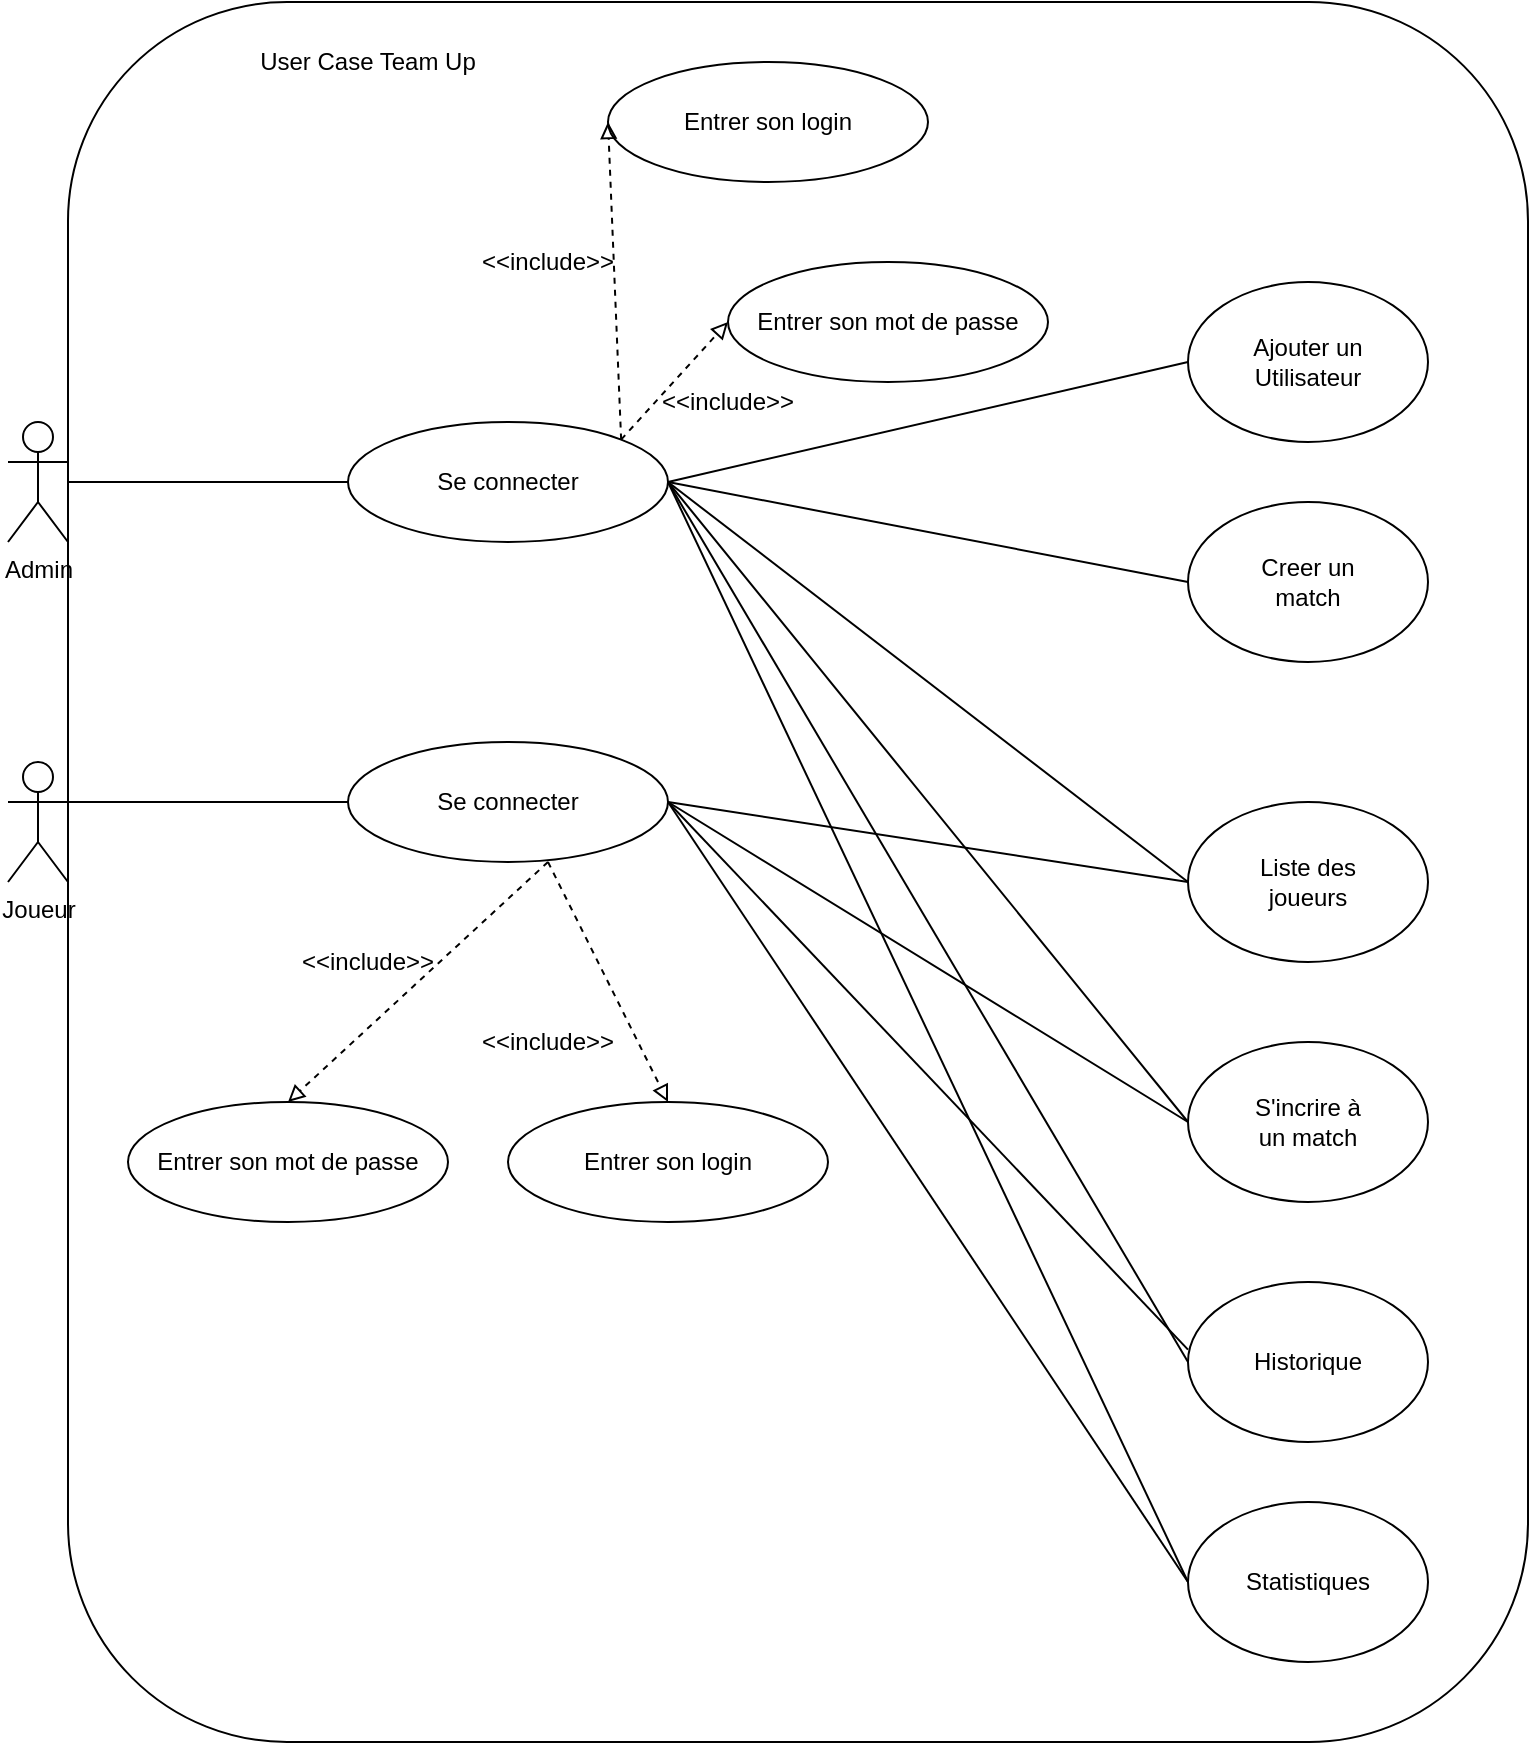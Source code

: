 <mxfile version="14.5.1" type="device"><diagram id="n7noM2ScFS-lz3QcqwgP" name="Page-1"><mxGraphModel dx="1463" dy="846" grid="1" gridSize="10" guides="1" tooltips="1" connect="1" arrows="1" fold="1" page="1" pageScale="1" pageWidth="827" pageHeight="1169" math="0" shadow="0"><root><mxCell id="0"/><mxCell id="1" parent="0"/><mxCell id="qhNoVCLdvJraHw9vOBmZ-65" value="" style="rounded=1;whiteSpace=wrap;html=1;fillColor=none;" vertex="1" parent="1"><mxGeometry x="120" y="20" width="730" height="870" as="geometry"/></mxCell><mxCell id="qhNoVCLdvJraHw9vOBmZ-1" value="Admin" style="shape=umlActor;verticalLabelPosition=bottom;verticalAlign=top;html=1;outlineConnect=0;" vertex="1" parent="1"><mxGeometry x="90" y="230" width="30" height="60" as="geometry"/></mxCell><mxCell id="qhNoVCLdvJraHw9vOBmZ-2" value="Joueur" style="shape=umlActor;verticalLabelPosition=bottom;verticalAlign=top;html=1;outlineConnect=0;" vertex="1" parent="1"><mxGeometry x="90" y="400" width="30" height="60" as="geometry"/></mxCell><mxCell id="qhNoVCLdvJraHw9vOBmZ-6" value="" style="endArrow=none;html=1;endFill=0;entryX=0;entryY=0.5;entryDx=0;entryDy=0;exitX=1;exitY=0.5;exitDx=0;exitDy=0;" edge="1" parent="1" source="qhNoVCLdvJraHw9vOBmZ-26" target="qhNoVCLdvJraHw9vOBmZ-7"><mxGeometry width="50" height="50" relative="1" as="geometry"><mxPoint x="420" y="260" as="sourcePoint"/><mxPoint x="764.62" y="260" as="targetPoint"/></mxGeometry></mxCell><mxCell id="qhNoVCLdvJraHw9vOBmZ-7" value="" style="ellipse;whiteSpace=wrap;html=1;" vertex="1" parent="1"><mxGeometry x="680" y="160" width="120" height="80" as="geometry"/></mxCell><mxCell id="qhNoVCLdvJraHw9vOBmZ-8" value="Ajouter un Utilisateur" style="text;html=1;strokeColor=none;fillColor=none;align=center;verticalAlign=middle;whiteSpace=wrap;rounded=0;" vertex="1" parent="1"><mxGeometry x="710" y="190" width="60" height="20" as="geometry"/></mxCell><mxCell id="qhNoVCLdvJraHw9vOBmZ-9" value="" style="endArrow=none;html=1;endFill=0;entryX=0;entryY=0.5;entryDx=0;entryDy=0;exitX=1;exitY=0.333;exitDx=0;exitDy=0;exitPerimeter=0;" edge="1" parent="1" source="qhNoVCLdvJraHw9vOBmZ-2"><mxGeometry width="50" height="50" relative="1" as="geometry"><mxPoint x="160" y="440" as="sourcePoint"/><mxPoint x="260" y="420" as="targetPoint"/></mxGeometry></mxCell><mxCell id="qhNoVCLdvJraHw9vOBmZ-13" value="" style="endArrow=none;html=1;endFill=0;entryX=0;entryY=0.5;entryDx=0;entryDy=0;" edge="1" parent="1" source="qhNoVCLdvJraHw9vOBmZ-1"><mxGeometry width="50" height="50" relative="1" as="geometry"><mxPoint x="160" y="280" as="sourcePoint"/><mxPoint x="260" y="260" as="targetPoint"/></mxGeometry></mxCell><mxCell id="qhNoVCLdvJraHw9vOBmZ-16" value="" style="endArrow=none;html=1;endFill=0;entryX=0;entryY=0.5;entryDx=0;entryDy=0;exitX=1;exitY=0.5;exitDx=0;exitDy=0;" edge="1" parent="1" source="qhNoVCLdvJraHw9vOBmZ-26" target="qhNoVCLdvJraHw9vOBmZ-17"><mxGeometry width="50" height="50" relative="1" as="geometry"><mxPoint x="640.005" y="325.385" as="sourcePoint"/><mxPoint x="774.62" y="360" as="targetPoint"/></mxGeometry></mxCell><mxCell id="qhNoVCLdvJraHw9vOBmZ-17" value="" style="ellipse;whiteSpace=wrap;html=1;" vertex="1" parent="1"><mxGeometry x="680" y="270" width="120" height="80" as="geometry"/></mxCell><mxCell id="qhNoVCLdvJraHw9vOBmZ-18" value="Creer un match" style="text;html=1;strokeColor=none;fillColor=none;align=center;verticalAlign=middle;whiteSpace=wrap;rounded=0;" vertex="1" parent="1"><mxGeometry x="710" y="300" width="60" height="20" as="geometry"/></mxCell><mxCell id="qhNoVCLdvJraHw9vOBmZ-26" value="Se connecter" style="ellipse;whiteSpace=wrap;html=1;" vertex="1" parent="1"><mxGeometry x="260" y="230" width="160" height="60" as="geometry"/></mxCell><mxCell id="qhNoVCLdvJraHw9vOBmZ-27" value="Entrer son login" style="ellipse;whiteSpace=wrap;html=1;" vertex="1" parent="1"><mxGeometry x="390" y="50" width="160" height="60" as="geometry"/></mxCell><mxCell id="qhNoVCLdvJraHw9vOBmZ-28" value="Entrer son mot de passe" style="ellipse;whiteSpace=wrap;html=1;" vertex="1" parent="1"><mxGeometry x="450" y="150" width="160" height="60" as="geometry"/></mxCell><mxCell id="qhNoVCLdvJraHw9vOBmZ-29" value="" style="endArrow=block;dashed=1;html=1;entryX=0;entryY=0.5;entryDx=0;entryDy=0;endFill=0;exitX=1;exitY=0;exitDx=0;exitDy=0;" edge="1" parent="1" target="qhNoVCLdvJraHw9vOBmZ-27" source="qhNoVCLdvJraHw9vOBmZ-26"><mxGeometry width="50" height="50" relative="1" as="geometry"><mxPoint x="380" y="170" as="sourcePoint"/><mxPoint x="430" y="120" as="targetPoint"/></mxGeometry></mxCell><mxCell id="qhNoVCLdvJraHw9vOBmZ-30" value="" style="endArrow=block;dashed=1;html=1;entryX=0;entryY=0.5;entryDx=0;entryDy=0;exitX=1;exitY=0;exitDx=0;exitDy=0;endFill=0;" edge="1" parent="1" source="qhNoVCLdvJraHw9vOBmZ-26" target="qhNoVCLdvJraHw9vOBmZ-28"><mxGeometry width="50" height="50" relative="1" as="geometry"><mxPoint x="380" y="170" as="sourcePoint"/><mxPoint x="449" y="160" as="targetPoint"/></mxGeometry></mxCell><mxCell id="qhNoVCLdvJraHw9vOBmZ-31" value="&amp;lt;&amp;lt;include&amp;gt;&amp;gt;" style="text;html=1;strokeColor=none;fillColor=none;align=center;verticalAlign=middle;whiteSpace=wrap;rounded=0;" vertex="1" parent="1"><mxGeometry x="340" y="140" width="40" height="20" as="geometry"/></mxCell><mxCell id="qhNoVCLdvJraHw9vOBmZ-32" value="&amp;lt;&amp;lt;include&amp;gt;&amp;gt;" style="text;html=1;strokeColor=none;fillColor=none;align=center;verticalAlign=middle;whiteSpace=wrap;rounded=0;" vertex="1" parent="1"><mxGeometry x="430" y="210" width="40" height="20" as="geometry"/></mxCell><mxCell id="qhNoVCLdvJraHw9vOBmZ-35" value="Se connecter" style="ellipse;whiteSpace=wrap;html=1;" vertex="1" parent="1"><mxGeometry x="260" y="390" width="160" height="60" as="geometry"/></mxCell><mxCell id="qhNoVCLdvJraHw9vOBmZ-36" value="Entrer son login" style="ellipse;whiteSpace=wrap;html=1;" vertex="1" parent="1"><mxGeometry x="340" y="570" width="160" height="60" as="geometry"/></mxCell><mxCell id="qhNoVCLdvJraHw9vOBmZ-37" value="Entrer son mot de passe" style="ellipse;whiteSpace=wrap;html=1;" vertex="1" parent="1"><mxGeometry x="150" y="570" width="160" height="60" as="geometry"/></mxCell><mxCell id="qhNoVCLdvJraHw9vOBmZ-38" value="" style="endArrow=block;dashed=1;html=1;entryX=0.5;entryY=0;entryDx=0;entryDy=0;endFill=0;exitX=1;exitY=0.5;exitDx=0;exitDy=0;" edge="1" parent="1" target="qhNoVCLdvJraHw9vOBmZ-36"><mxGeometry width="50" height="50" relative="1" as="geometry"><mxPoint x="360" y="450" as="sourcePoint"/><mxPoint x="370" y="310" as="targetPoint"/></mxGeometry></mxCell><mxCell id="qhNoVCLdvJraHw9vOBmZ-39" value="&amp;lt;&amp;lt;include&amp;gt;&amp;gt;" style="text;html=1;strokeColor=none;fillColor=none;align=center;verticalAlign=middle;whiteSpace=wrap;rounded=0;" vertex="1" parent="1"><mxGeometry x="340" y="530" width="40" height="20" as="geometry"/></mxCell><mxCell id="qhNoVCLdvJraHw9vOBmZ-40" value="&amp;lt;&amp;lt;include&amp;gt;&amp;gt;" style="text;html=1;strokeColor=none;fillColor=none;align=center;verticalAlign=middle;whiteSpace=wrap;rounded=0;" vertex="1" parent="1"><mxGeometry x="250" y="490" width="40" height="20" as="geometry"/></mxCell><mxCell id="qhNoVCLdvJraHw9vOBmZ-41" value="" style="endArrow=block;dashed=1;html=1;entryX=0.5;entryY=0;entryDx=0;entryDy=0;exitX=1;exitY=0.5;exitDx=0;exitDy=0;endFill=0;" edge="1" parent="1" target="qhNoVCLdvJraHw9vOBmZ-37"><mxGeometry width="50" height="50" relative="1" as="geometry"><mxPoint x="360" y="450" as="sourcePoint"/><mxPoint x="428.43" y="451.21" as="targetPoint"/></mxGeometry></mxCell><mxCell id="qhNoVCLdvJraHw9vOBmZ-43" value="" style="endArrow=none;html=1;entryX=1;entryY=0.5;entryDx=0;entryDy=0;exitX=0;exitY=0.5;exitDx=0;exitDy=0;" edge="1" parent="1" source="qhNoVCLdvJraHw9vOBmZ-45" target="qhNoVCLdvJraHw9vOBmZ-26"><mxGeometry width="50" height="50" relative="1" as="geometry"><mxPoint x="520" y="390" as="sourcePoint"/><mxPoint x="460" y="370" as="targetPoint"/></mxGeometry></mxCell><mxCell id="qhNoVCLdvJraHw9vOBmZ-44" value="" style="endArrow=none;html=1;entryX=1;entryY=0.5;entryDx=0;entryDy=0;exitX=0;exitY=0.5;exitDx=0;exitDy=0;" edge="1" parent="1" source="qhNoVCLdvJraHw9vOBmZ-45" target="qhNoVCLdvJraHw9vOBmZ-35"><mxGeometry width="50" height="50" relative="1" as="geometry"><mxPoint x="540" y="450" as="sourcePoint"/><mxPoint x="406.569" y="291.213" as="targetPoint"/></mxGeometry></mxCell><mxCell id="qhNoVCLdvJraHw9vOBmZ-45" value="" style="ellipse;whiteSpace=wrap;html=1;" vertex="1" parent="1"><mxGeometry x="680" y="540" width="120" height="80" as="geometry"/></mxCell><mxCell id="qhNoVCLdvJraHw9vOBmZ-46" value="S'incrire à un match" style="text;html=1;strokeColor=none;fillColor=none;align=center;verticalAlign=middle;whiteSpace=wrap;rounded=0;" vertex="1" parent="1"><mxGeometry x="710" y="570" width="60" height="20" as="geometry"/></mxCell><mxCell id="qhNoVCLdvJraHw9vOBmZ-47" value="" style="ellipse;whiteSpace=wrap;html=1;" vertex="1" parent="1"><mxGeometry x="680" y="420" width="120" height="80" as="geometry"/></mxCell><mxCell id="qhNoVCLdvJraHw9vOBmZ-48" value="Liste des joueurs" style="text;html=1;strokeColor=none;fillColor=none;align=center;verticalAlign=middle;whiteSpace=wrap;rounded=0;" vertex="1" parent="1"><mxGeometry x="710" y="450" width="60" height="20" as="geometry"/></mxCell><mxCell id="qhNoVCLdvJraHw9vOBmZ-49" value="" style="ellipse;whiteSpace=wrap;html=1;" vertex="1" parent="1"><mxGeometry x="680" y="660" width="120" height="80" as="geometry"/></mxCell><mxCell id="qhNoVCLdvJraHw9vOBmZ-50" value="Historique" style="text;html=1;strokeColor=none;fillColor=none;align=center;verticalAlign=middle;whiteSpace=wrap;rounded=0;" vertex="1" parent="1"><mxGeometry x="710" y="690" width="60" height="20" as="geometry"/></mxCell><mxCell id="qhNoVCLdvJraHw9vOBmZ-54" value="" style="ellipse;whiteSpace=wrap;html=1;" vertex="1" parent="1"><mxGeometry x="680" y="770" width="120" height="80" as="geometry"/></mxCell><mxCell id="qhNoVCLdvJraHw9vOBmZ-55" value="Statistiques" style="text;html=1;strokeColor=none;fillColor=none;align=center;verticalAlign=middle;whiteSpace=wrap;rounded=0;" vertex="1" parent="1"><mxGeometry x="710" y="800" width="60" height="20" as="geometry"/></mxCell><mxCell id="qhNoVCLdvJraHw9vOBmZ-56" value="" style="endArrow=none;html=1;exitX=0;exitY=0.5;exitDx=0;exitDy=0;" edge="1" parent="1" source="qhNoVCLdvJraHw9vOBmZ-47"><mxGeometry width="50" height="50" relative="1" as="geometry"><mxPoint x="690" y="590" as="sourcePoint"/><mxPoint x="420" y="260" as="targetPoint"/></mxGeometry></mxCell><mxCell id="qhNoVCLdvJraHw9vOBmZ-57" value="" style="endArrow=none;html=1;entryX=1;entryY=0.5;entryDx=0;entryDy=0;exitX=0;exitY=0.5;exitDx=0;exitDy=0;" edge="1" parent="1" source="qhNoVCLdvJraHw9vOBmZ-49" target="qhNoVCLdvJraHw9vOBmZ-26"><mxGeometry width="50" height="50" relative="1" as="geometry"><mxPoint x="700" y="600" as="sourcePoint"/><mxPoint x="416.569" y="301.213" as="targetPoint"/></mxGeometry></mxCell><mxCell id="qhNoVCLdvJraHw9vOBmZ-58" value="" style="endArrow=none;html=1;entryX=1;entryY=0.5;entryDx=0;entryDy=0;exitX=0;exitY=0.5;exitDx=0;exitDy=0;" edge="1" parent="1" source="qhNoVCLdvJraHw9vOBmZ-47" target="qhNoVCLdvJraHw9vOBmZ-35"><mxGeometry width="50" height="50" relative="1" as="geometry"><mxPoint x="690" y="590" as="sourcePoint"/><mxPoint x="430" y="430" as="targetPoint"/></mxGeometry></mxCell><mxCell id="qhNoVCLdvJraHw9vOBmZ-59" value="" style="endArrow=none;html=1;exitX=0;exitY=0.423;exitDx=0;exitDy=0;exitPerimeter=0;" edge="1" parent="1" source="qhNoVCLdvJraHw9vOBmZ-49"><mxGeometry width="50" height="50" relative="1" as="geometry"><mxPoint x="700" y="600" as="sourcePoint"/><mxPoint x="420" y="420" as="targetPoint"/></mxGeometry></mxCell><mxCell id="qhNoVCLdvJraHw9vOBmZ-60" value="" style="endArrow=none;html=1;exitX=0;exitY=0.5;exitDx=0;exitDy=0;entryX=1;entryY=0.5;entryDx=0;entryDy=0;" edge="1" parent="1" source="qhNoVCLdvJraHw9vOBmZ-54" target="qhNoVCLdvJraHw9vOBmZ-35"><mxGeometry width="50" height="50" relative="1" as="geometry"><mxPoint x="690" y="703.84" as="sourcePoint"/><mxPoint x="430" y="430" as="targetPoint"/></mxGeometry></mxCell><mxCell id="qhNoVCLdvJraHw9vOBmZ-61" value="" style="endArrow=none;html=1;entryX=1;entryY=0.5;entryDx=0;entryDy=0;exitX=0;exitY=0.5;exitDx=0;exitDy=0;" edge="1" parent="1" source="qhNoVCLdvJraHw9vOBmZ-54" target="qhNoVCLdvJraHw9vOBmZ-26"><mxGeometry width="50" height="50" relative="1" as="geometry"><mxPoint x="690" y="710" as="sourcePoint"/><mxPoint x="388.4" y="299.82" as="targetPoint"/></mxGeometry></mxCell><mxCell id="qhNoVCLdvJraHw9vOBmZ-66" value="User Case Team Up" style="text;html=1;strokeColor=none;fillColor=none;align=center;verticalAlign=middle;whiteSpace=wrap;rounded=0;" vertex="1" parent="1"><mxGeometry x="205" y="40" width="130" height="20" as="geometry"/></mxCell></root></mxGraphModel></diagram></mxfile>
